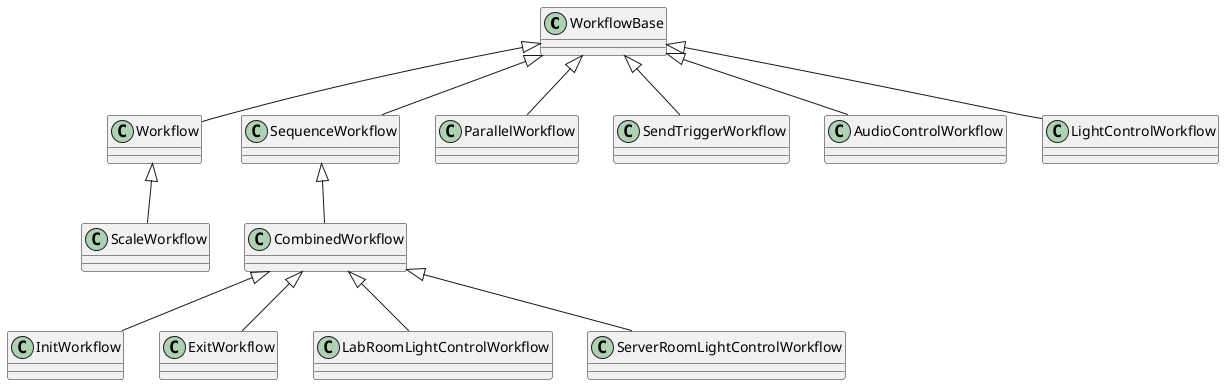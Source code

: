 @startuml workflow_engine_model_special_workflows

class WorkflowBase {
}

class Workflow {
}

class SequenceWorkflow {
}

class ParallelWorkflow {
}

class CombinedWorkflow {
}

class SendTriggerWorkflow {
}

class ScaleWorkflow {
}

class InitWorkflow {
}

class ExitWorkflow {
}

class AudioControlWorkflow {
}

class LightControlWorkflow {
}

class LabRoomLightControlWorkflow {
}

class ServerRoomLightControlWorkflow {
}

WorkflowBase <|-- Workflow
WorkflowBase <|-- SequenceWorkflow
WorkflowBase <|-- ParallelWorkflow

SequenceWorkflow <|-- CombinedWorkflow

WorkflowBase <|-- SendTriggerWorkflow
WorkflowBase <|-- AudioControlWorkflow
WorkflowBase <|-- LightControlWorkflow

Workflow <|-- ScaleWorkflow

CombinedWorkflow <|-- InitWorkflow
CombinedWorkflow <|-- ExitWorkflow
CombinedWorkflow <|-- LabRoomLightControlWorkflow
CombinedWorkflow <|-- ServerRoomLightControlWorkflow

@enduml